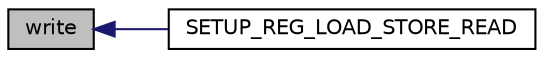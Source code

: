 digraph "write"
{
  edge [fontname="Helvetica",fontsize="10",labelfontname="Helvetica",labelfontsize="10"];
  node [fontname="Helvetica",fontsize="10",shape=record];
  rankdir="LR";
  Node202 [label="write",height=0.2,width=0.4,color="black", fillcolor="grey75", style="filled", fontcolor="black"];
  Node202 -> Node203 [dir="back",color="midnightblue",fontsize="10",style="solid",fontname="Helvetica"];
  Node203 [label="SETUP_REG_LOAD_STORE_READ",height=0.2,width=0.4,color="black", fillcolor="white", style="filled",URL="$d1/de4/general__registers_8h.html#a2fce0dcc838ea5cf30d7aa54dbb5716a"];
}
